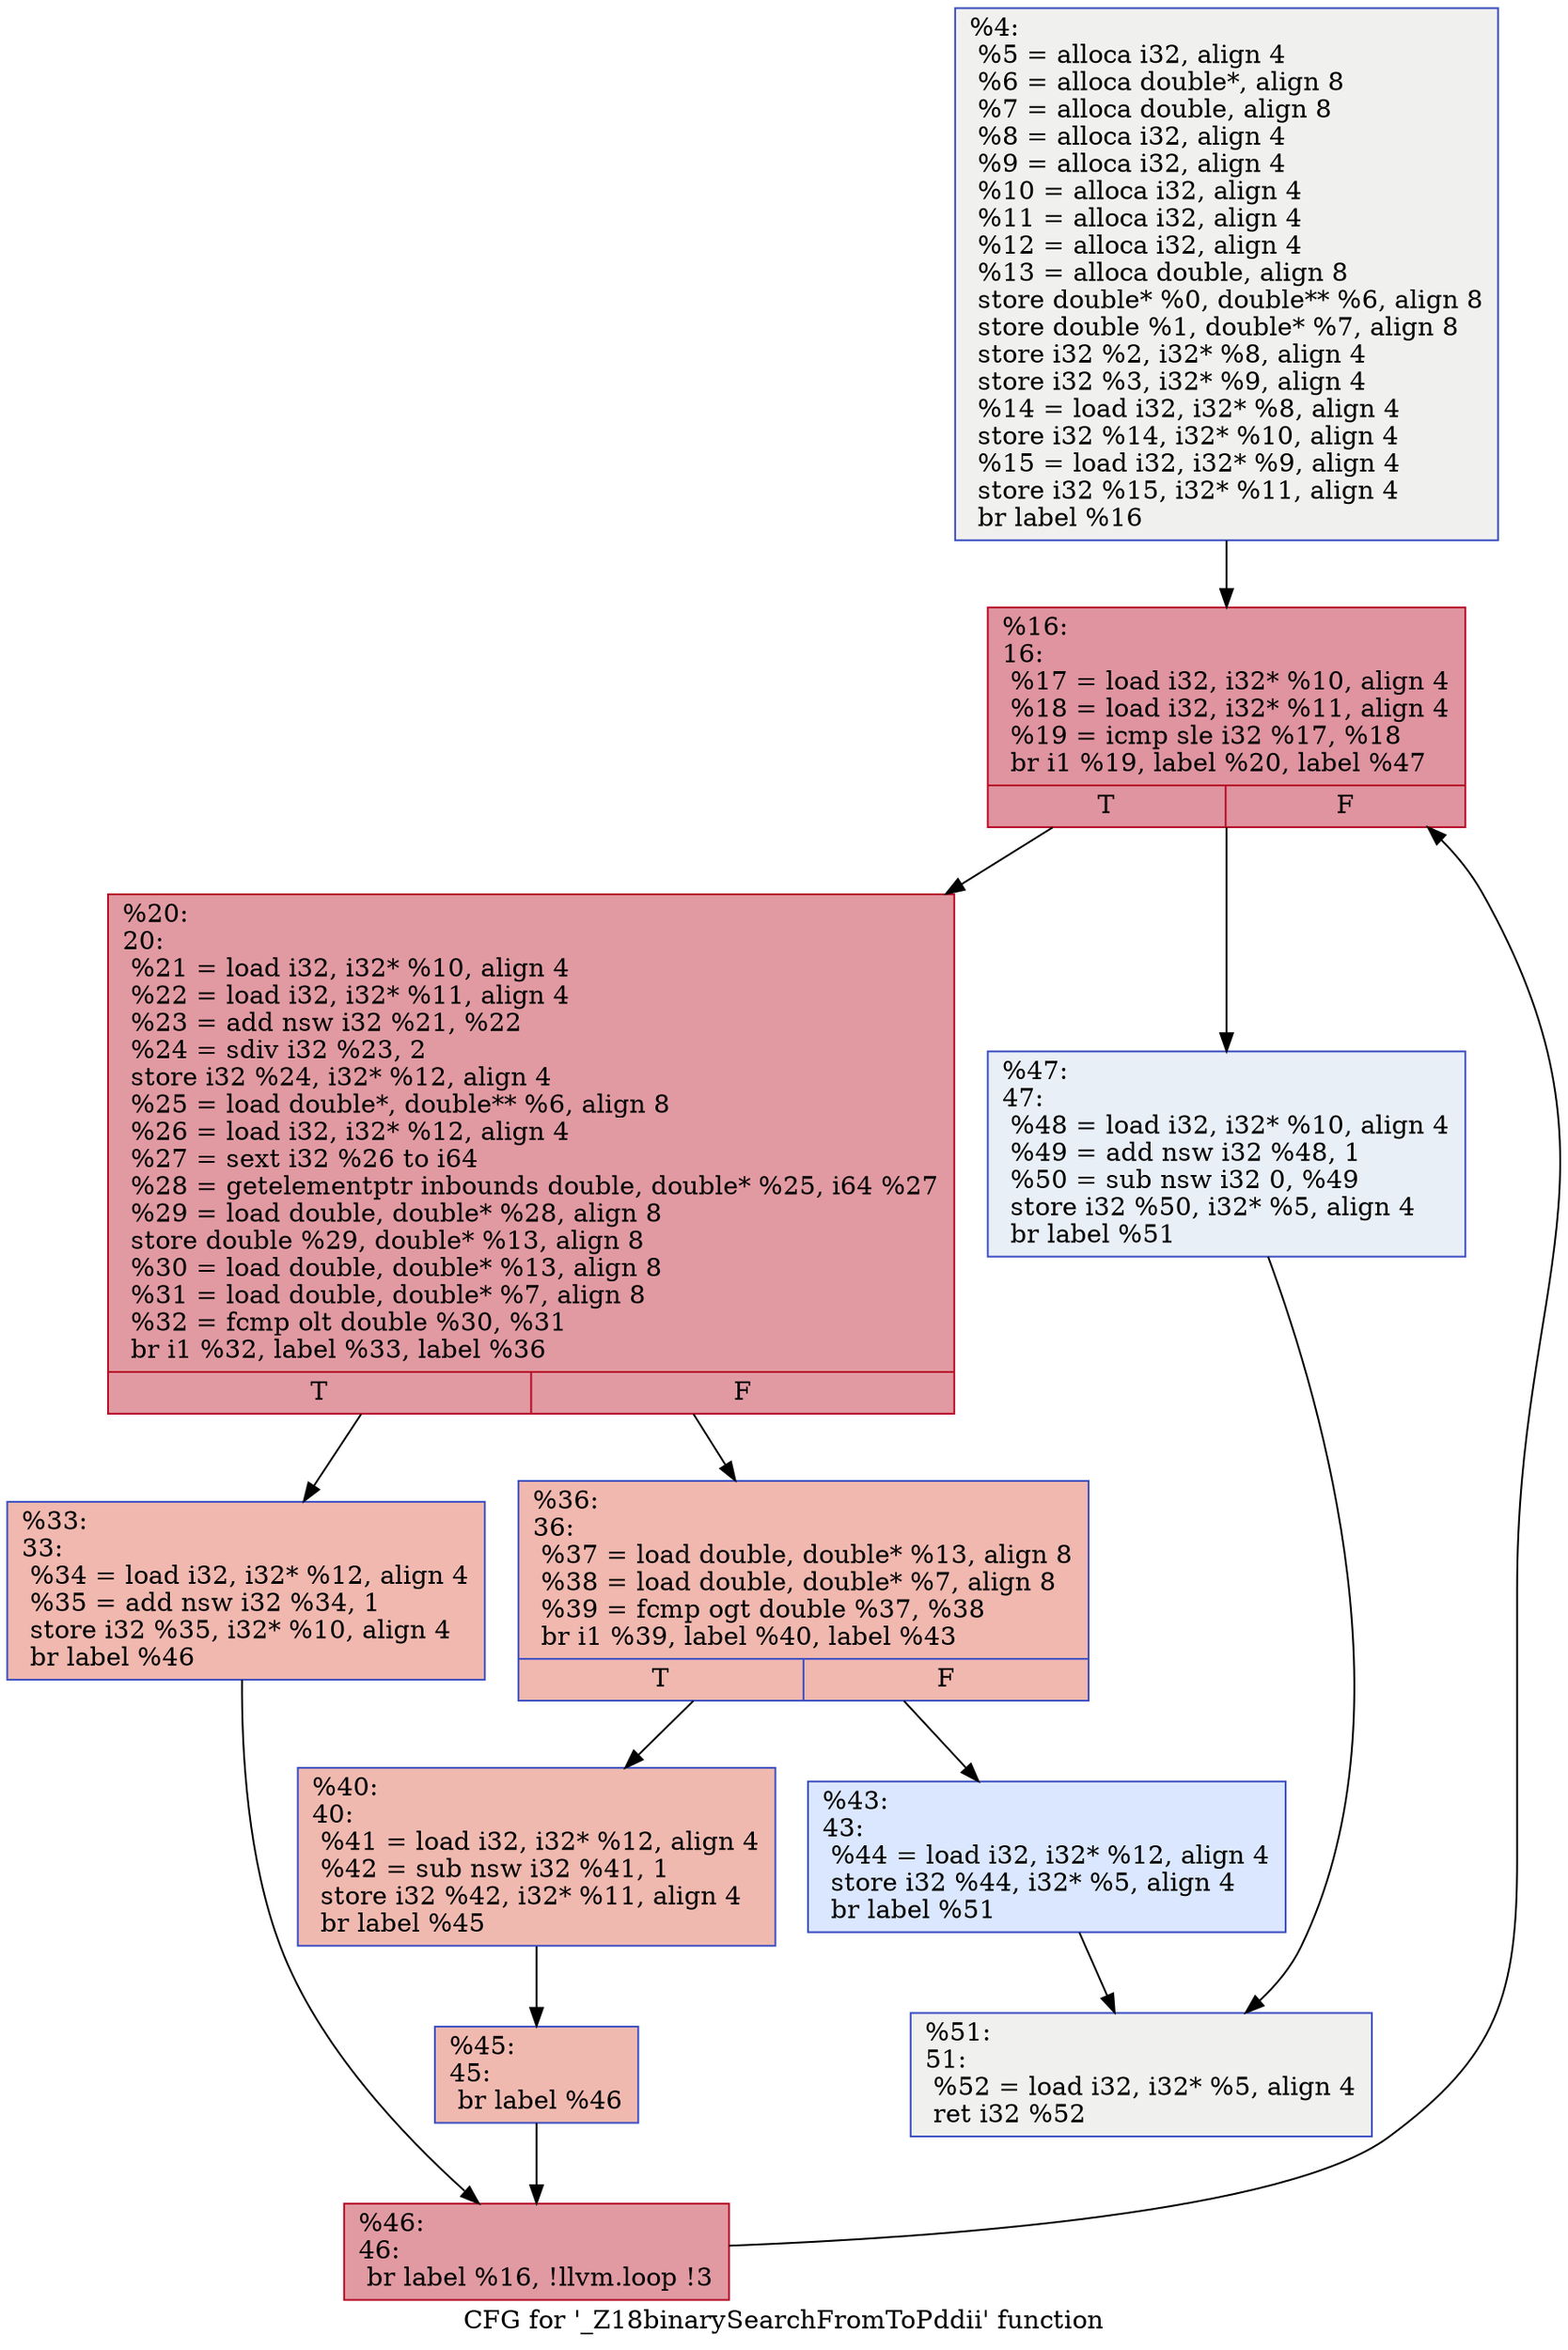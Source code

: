 digraph "CFG for '_Z18binarySearchFromToPddii' function" {
	label="CFG for '_Z18binarySearchFromToPddii' function";

	1 [shape=record,color="#3d50c3ff", style=filled, fillcolor="#dedcdb70",label="{%4:\l  %5 = alloca i32, align 4\l  %6 = alloca double*, align 8\l  %7 = alloca double, align 8\l  %8 = alloca i32, align 4\l  %9 = alloca i32, align 4\l  %10 = alloca i32, align 4\l  %11 = alloca i32, align 4\l  %12 = alloca i32, align 4\l  %13 = alloca double, align 8\l  store double* %0, double** %6, align 8\l  store double %1, double* %7, align 8\l  store i32 %2, i32* %8, align 4\l  store i32 %3, i32* %9, align 4\l  %14 = load i32, i32* %8, align 4\l  store i32 %14, i32* %10, align 4\l  %15 = load i32, i32* %9, align 4\l  store i32 %15, i32* %11, align 4\l  br label %16\l}"];
	1 -> 2;
	2 [shape=record,color="#b70d28ff", style=filled, fillcolor="#b70d2870",label="{%16:\l16:                                               \l  %17 = load i32, i32* %10, align 4\l  %18 = load i32, i32* %11, align 4\l  %19 = icmp sle i32 %17, %18\l  br i1 %19, label %20, label %47\l|{<s0>T|<s1>F}}"];
	2 -> 3;
	2 -> 4;
	3 [shape=record,color="#b70d28ff", style=filled, fillcolor="#bb1b2c70",label="{%20:\l20:                                               \l  %21 = load i32, i32* %10, align 4\l  %22 = load i32, i32* %11, align 4\l  %23 = add nsw i32 %21, %22\l  %24 = sdiv i32 %23, 2\l  store i32 %24, i32* %12, align 4\l  %25 = load double*, double** %6, align 8\l  %26 = load i32, i32* %12, align 4\l  %27 = sext i32 %26 to i64\l  %28 = getelementptr inbounds double, double* %25, i64 %27\l  %29 = load double, double* %28, align 8\l  store double %29, double* %13, align 8\l  %30 = load double, double* %13, align 8\l  %31 = load double, double* %7, align 8\l  %32 = fcmp olt double %30, %31\l  br i1 %32, label %33, label %36\l|{<s0>T|<s1>F}}"];
	3 -> 5;
	3 -> 6;
	5 [shape=record,color="#3d50c3ff", style=filled, fillcolor="#dc5d4a70",label="{%33:\l33:                                               \l  %34 = load i32, i32* %12, align 4\l  %35 = add nsw i32 %34, 1\l  store i32 %35, i32* %10, align 4\l  br label %46\l}"];
	5 -> 7;
	6 [shape=record,color="#3d50c3ff", style=filled, fillcolor="#dc5d4a70",label="{%36:\l36:                                               \l  %37 = load double, double* %13, align 8\l  %38 = load double, double* %7, align 8\l  %39 = fcmp ogt double %37, %38\l  br i1 %39, label %40, label %43\l|{<s0>T|<s1>F}}"];
	6 -> 8;
	6 -> 9;
	8 [shape=record,color="#3d50c3ff", style=filled, fillcolor="#de614d70",label="{%40:\l40:                                               \l  %41 = load i32, i32* %12, align 4\l  %42 = sub nsw i32 %41, 1\l  store i32 %42, i32* %11, align 4\l  br label %45\l}"];
	8 -> 10;
	9 [shape=record,color="#3d50c3ff", style=filled, fillcolor="#abc8fd70",label="{%43:\l43:                                               \l  %44 = load i32, i32* %12, align 4\l  store i32 %44, i32* %5, align 4\l  br label %51\l}"];
	9 -> 11;
	10 [shape=record,color="#3d50c3ff", style=filled, fillcolor="#de614d70",label="{%45:\l45:                                               \l  br label %46\l}"];
	10 -> 7;
	7 [shape=record,color="#b70d28ff", style=filled, fillcolor="#bb1b2c70",label="{%46:\l46:                                               \l  br label %16, !llvm.loop !3\l}"];
	7 -> 2;
	4 [shape=record,color="#3d50c3ff", style=filled, fillcolor="#cedaeb70",label="{%47:\l47:                                               \l  %48 = load i32, i32* %10, align 4\l  %49 = add nsw i32 %48, 1\l  %50 = sub nsw i32 0, %49\l  store i32 %50, i32* %5, align 4\l  br label %51\l}"];
	4 -> 11;
	11 [shape=record,color="#3d50c3ff", style=filled, fillcolor="#dedcdb70",label="{%51:\l51:                                               \l  %52 = load i32, i32* %5, align 4\l  ret i32 %52\l}"];
}
